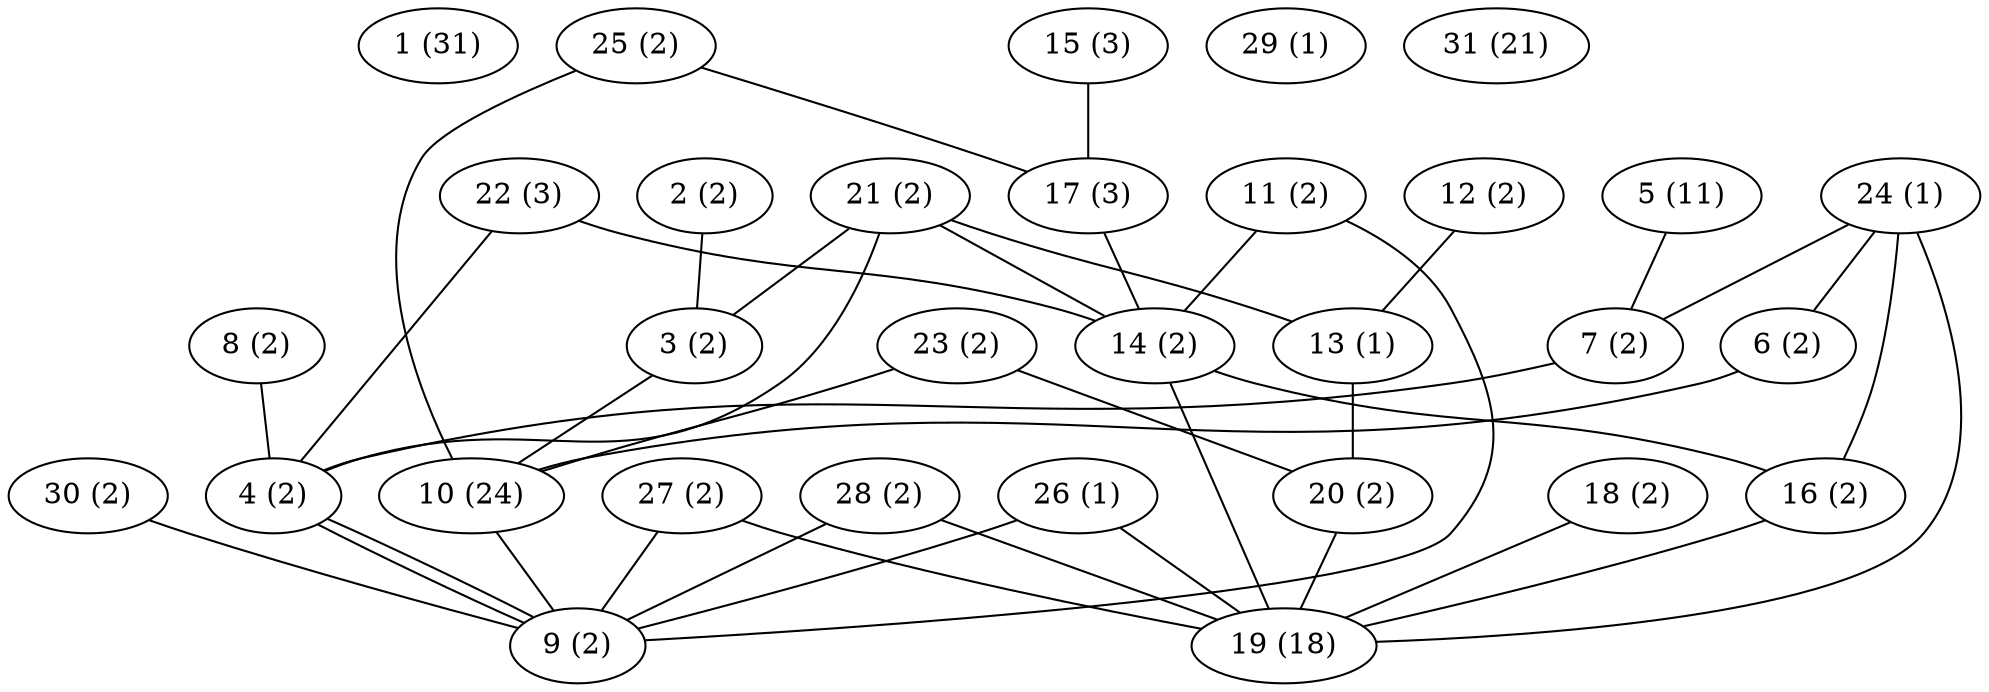 graph rivals31and41 {
1 [label="1 (31)"];
2 [label="2 (2)"];
3 [label="3 (2)"];
4 [label="4 (2)"];
5 [label="5 (11)"];
6 [label="6 (2)"];
7 [label="7 (2)"];
8 [label="8 (2)"];
9 [label="9 (2)"];
10 [label="10 (24)"];
11 [label="11 (2)"];
12 [label="12 (2)"];
13 [label="13 (1)"];
14 [label="14 (2)"];
15 [label="15 (3)"];
16 [label="16 (2)"];
17 [label="17 (3)"];
18 [label="18 (2)"];
19 [label="19 (18)"];
20 [label="20 (2)"];
21 [label="21 (2)"];
22 [label="22 (3)"];
23 [label="23 (2)"];
24 [label="24 (1)"];
25 [label="25 (2)"];
26 [label="26 (1)"];
27 [label="27 (2)"];
28 [label="28 (2)"];
29 [label="29 (1)"];
30 [label="30 (2)"];
31 [label="31 (21)"];
2 -- 3;
7 -- 4;
8 -- 4;
10 -- 9;
4 -- 9;
4 -- 9;
5 -- 7;
3 -- 10;
6 -- 10;
11 -- 9;
12 -- 13;
11 -- 14;
17 -- 14;
18 -- 19;
20 -- 19;
14 -- 19;
14 -- 16;
15 -- 17;
13 -- 20;
16 -- 19;
21 -- 3;
22 -- 4;
21 -- 4;
27 -- 9;
28 -- 9;
30 -- 9;
24 -- 6;
24 -- 7;
25 -- 10;
23 -- 10;
26 -- 9;
21 -- 13;
22 -- 14;
21 -- 14;
27 -- 19;
28 -- 19;
24 -- 19;
24 -- 16;
25 -- 17;
23 -- 20;
26 -- 19;
}
